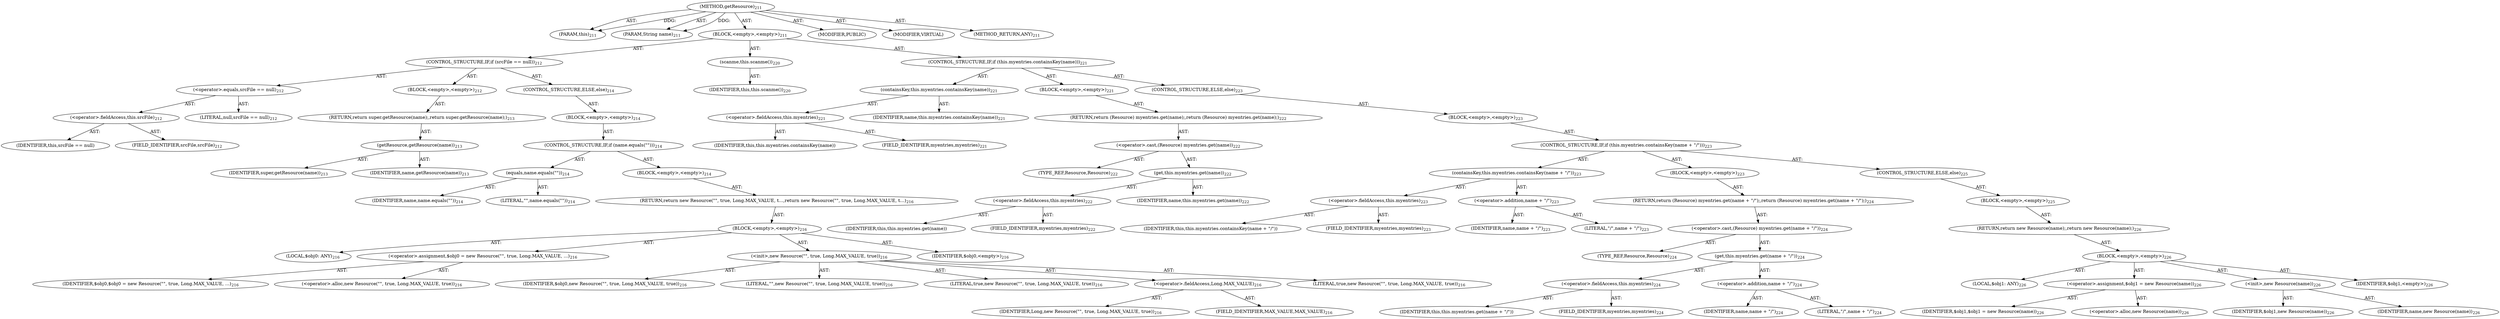 digraph "getResource" {  
"111669149702" [label = <(METHOD,getResource)<SUB>211</SUB>> ]
"115964116997" [label = <(PARAM,this)<SUB>211</SUB>> ]
"115964117002" [label = <(PARAM,String name)<SUB>211</SUB>> ]
"25769803792" [label = <(BLOCK,&lt;empty&gt;,&lt;empty&gt;)<SUB>211</SUB>> ]
"47244640266" [label = <(CONTROL_STRUCTURE,IF,if (srcFile == null))<SUB>212</SUB>> ]
"30064771144" [label = <(&lt;operator&gt;.equals,srcFile == null)<SUB>212</SUB>> ]
"30064771145" [label = <(&lt;operator&gt;.fieldAccess,this.srcFile)<SUB>212</SUB>> ]
"68719476798" [label = <(IDENTIFIER,this,srcFile == null)> ]
"55834574856" [label = <(FIELD_IDENTIFIER,srcFile,srcFile)<SUB>212</SUB>> ]
"90194313226" [label = <(LITERAL,null,srcFile == null)<SUB>212</SUB>> ]
"25769803793" [label = <(BLOCK,&lt;empty&gt;,&lt;empty&gt;)<SUB>212</SUB>> ]
"146028888069" [label = <(RETURN,return super.getResource(name);,return super.getResource(name);)<SUB>213</SUB>> ]
"30064771146" [label = <(getResource,getResource(name))<SUB>213</SUB>> ]
"68719476799" [label = <(IDENTIFIER,super,getResource(name))<SUB>213</SUB>> ]
"68719476800" [label = <(IDENTIFIER,name,getResource(name))<SUB>213</SUB>> ]
"47244640267" [label = <(CONTROL_STRUCTURE,ELSE,else)<SUB>214</SUB>> ]
"25769803794" [label = <(BLOCK,&lt;empty&gt;,&lt;empty&gt;)<SUB>214</SUB>> ]
"47244640268" [label = <(CONTROL_STRUCTURE,IF,if (name.equals(&quot;&quot;)))<SUB>214</SUB>> ]
"30064771147" [label = <(equals,name.equals(&quot;&quot;))<SUB>214</SUB>> ]
"68719476801" [label = <(IDENTIFIER,name,name.equals(&quot;&quot;))<SUB>214</SUB>> ]
"90194313227" [label = <(LITERAL,&quot;&quot;,name.equals(&quot;&quot;))<SUB>214</SUB>> ]
"25769803795" [label = <(BLOCK,&lt;empty&gt;,&lt;empty&gt;)<SUB>214</SUB>> ]
"146028888070" [label = <(RETURN,return new Resource(&quot;&quot;, true, Long.MAX_VALUE, t...,return new Resource(&quot;&quot;, true, Long.MAX_VALUE, t...)<SUB>216</SUB>> ]
"25769803796" [label = <(BLOCK,&lt;empty&gt;,&lt;empty&gt;)<SUB>216</SUB>> ]
"94489280521" [label = <(LOCAL,$obj0: ANY)<SUB>216</SUB>> ]
"30064771148" [label = <(&lt;operator&gt;.assignment,$obj0 = new Resource(&quot;&quot;, true, Long.MAX_VALUE, ...)<SUB>216</SUB>> ]
"68719476802" [label = <(IDENTIFIER,$obj0,$obj0 = new Resource(&quot;&quot;, true, Long.MAX_VALUE, ...)<SUB>216</SUB>> ]
"30064771149" [label = <(&lt;operator&gt;.alloc,new Resource(&quot;&quot;, true, Long.MAX_VALUE, true))<SUB>216</SUB>> ]
"30064771150" [label = <(&lt;init&gt;,new Resource(&quot;&quot;, true, Long.MAX_VALUE, true))<SUB>216</SUB>> ]
"68719476803" [label = <(IDENTIFIER,$obj0,new Resource(&quot;&quot;, true, Long.MAX_VALUE, true))<SUB>216</SUB>> ]
"90194313228" [label = <(LITERAL,&quot;&quot;,new Resource(&quot;&quot;, true, Long.MAX_VALUE, true))<SUB>216</SUB>> ]
"90194313229" [label = <(LITERAL,true,new Resource(&quot;&quot;, true, Long.MAX_VALUE, true))<SUB>216</SUB>> ]
"30064771151" [label = <(&lt;operator&gt;.fieldAccess,Long.MAX_VALUE)<SUB>216</SUB>> ]
"68719476804" [label = <(IDENTIFIER,Long,new Resource(&quot;&quot;, true, Long.MAX_VALUE, true))<SUB>216</SUB>> ]
"55834574857" [label = <(FIELD_IDENTIFIER,MAX_VALUE,MAX_VALUE)<SUB>216</SUB>> ]
"90194313230" [label = <(LITERAL,true,new Resource(&quot;&quot;, true, Long.MAX_VALUE, true))<SUB>216</SUB>> ]
"68719476805" [label = <(IDENTIFIER,$obj0,&lt;empty&gt;)<SUB>216</SUB>> ]
"30064771152" [label = <(scanme,this.scanme())<SUB>220</SUB>> ]
"68719476744" [label = <(IDENTIFIER,this,this.scanme())<SUB>220</SUB>> ]
"47244640269" [label = <(CONTROL_STRUCTURE,IF,if (this.myentries.containsKey(name)))<SUB>221</SUB>> ]
"30064771153" [label = <(containsKey,this.myentries.containsKey(name))<SUB>221</SUB>> ]
"30064771154" [label = <(&lt;operator&gt;.fieldAccess,this.myentries)<SUB>221</SUB>> ]
"68719476806" [label = <(IDENTIFIER,this,this.myentries.containsKey(name))> ]
"55834574858" [label = <(FIELD_IDENTIFIER,myentries,myentries)<SUB>221</SUB>> ]
"68719476807" [label = <(IDENTIFIER,name,this.myentries.containsKey(name))<SUB>221</SUB>> ]
"25769803797" [label = <(BLOCK,&lt;empty&gt;,&lt;empty&gt;)<SUB>221</SUB>> ]
"146028888071" [label = <(RETURN,return (Resource) myentries.get(name);,return (Resource) myentries.get(name);)<SUB>222</SUB>> ]
"30064771155" [label = <(&lt;operator&gt;.cast,(Resource) myentries.get(name))<SUB>222</SUB>> ]
"180388626434" [label = <(TYPE_REF,Resource,Resource)<SUB>222</SUB>> ]
"30064771156" [label = <(get,this.myentries.get(name))<SUB>222</SUB>> ]
"30064771157" [label = <(&lt;operator&gt;.fieldAccess,this.myentries)<SUB>222</SUB>> ]
"68719476808" [label = <(IDENTIFIER,this,this.myentries.get(name))> ]
"55834574859" [label = <(FIELD_IDENTIFIER,myentries,myentries)<SUB>222</SUB>> ]
"68719476809" [label = <(IDENTIFIER,name,this.myentries.get(name))<SUB>222</SUB>> ]
"47244640270" [label = <(CONTROL_STRUCTURE,ELSE,else)<SUB>223</SUB>> ]
"25769803798" [label = <(BLOCK,&lt;empty&gt;,&lt;empty&gt;)<SUB>223</SUB>> ]
"47244640271" [label = <(CONTROL_STRUCTURE,IF,if (this.myentries.containsKey(name + &quot;/&quot;)))<SUB>223</SUB>> ]
"30064771158" [label = <(containsKey,this.myentries.containsKey(name + &quot;/&quot;))<SUB>223</SUB>> ]
"30064771159" [label = <(&lt;operator&gt;.fieldAccess,this.myentries)<SUB>223</SUB>> ]
"68719476810" [label = <(IDENTIFIER,this,this.myentries.containsKey(name + &quot;/&quot;))> ]
"55834574860" [label = <(FIELD_IDENTIFIER,myentries,myentries)<SUB>223</SUB>> ]
"30064771160" [label = <(&lt;operator&gt;.addition,name + &quot;/&quot;)<SUB>223</SUB>> ]
"68719476811" [label = <(IDENTIFIER,name,name + &quot;/&quot;)<SUB>223</SUB>> ]
"90194313231" [label = <(LITERAL,&quot;/&quot;,name + &quot;/&quot;)<SUB>223</SUB>> ]
"25769803799" [label = <(BLOCK,&lt;empty&gt;,&lt;empty&gt;)<SUB>223</SUB>> ]
"146028888072" [label = <(RETURN,return (Resource) myentries.get(name + &quot;/&quot;);,return (Resource) myentries.get(name + &quot;/&quot;);)<SUB>224</SUB>> ]
"30064771161" [label = <(&lt;operator&gt;.cast,(Resource) myentries.get(name + &quot;/&quot;))<SUB>224</SUB>> ]
"180388626435" [label = <(TYPE_REF,Resource,Resource)<SUB>224</SUB>> ]
"30064771162" [label = <(get,this.myentries.get(name + &quot;/&quot;))<SUB>224</SUB>> ]
"30064771163" [label = <(&lt;operator&gt;.fieldAccess,this.myentries)<SUB>224</SUB>> ]
"68719476812" [label = <(IDENTIFIER,this,this.myentries.get(name + &quot;/&quot;))> ]
"55834574861" [label = <(FIELD_IDENTIFIER,myentries,myentries)<SUB>224</SUB>> ]
"30064771164" [label = <(&lt;operator&gt;.addition,name + &quot;/&quot;)<SUB>224</SUB>> ]
"68719476813" [label = <(IDENTIFIER,name,name + &quot;/&quot;)<SUB>224</SUB>> ]
"90194313232" [label = <(LITERAL,&quot;/&quot;,name + &quot;/&quot;)<SUB>224</SUB>> ]
"47244640272" [label = <(CONTROL_STRUCTURE,ELSE,else)<SUB>225</SUB>> ]
"25769803800" [label = <(BLOCK,&lt;empty&gt;,&lt;empty&gt;)<SUB>225</SUB>> ]
"146028888073" [label = <(RETURN,return new Resource(name);,return new Resource(name);)<SUB>226</SUB>> ]
"25769803801" [label = <(BLOCK,&lt;empty&gt;,&lt;empty&gt;)<SUB>226</SUB>> ]
"94489280522" [label = <(LOCAL,$obj1: ANY)<SUB>226</SUB>> ]
"30064771165" [label = <(&lt;operator&gt;.assignment,$obj1 = new Resource(name))<SUB>226</SUB>> ]
"68719476814" [label = <(IDENTIFIER,$obj1,$obj1 = new Resource(name))<SUB>226</SUB>> ]
"30064771166" [label = <(&lt;operator&gt;.alloc,new Resource(name))<SUB>226</SUB>> ]
"30064771167" [label = <(&lt;init&gt;,new Resource(name))<SUB>226</SUB>> ]
"68719476815" [label = <(IDENTIFIER,$obj1,new Resource(name))<SUB>226</SUB>> ]
"68719476816" [label = <(IDENTIFIER,name,new Resource(name))<SUB>226</SUB>> ]
"68719476817" [label = <(IDENTIFIER,$obj1,&lt;empty&gt;)<SUB>226</SUB>> ]
"133143986192" [label = <(MODIFIER,PUBLIC)> ]
"133143986193" [label = <(MODIFIER,VIRTUAL)> ]
"128849018886" [label = <(METHOD_RETURN,ANY)<SUB>211</SUB>> ]
  "111669149702" -> "115964116997"  [ label = "AST: "] 
  "111669149702" -> "115964117002"  [ label = "AST: "] 
  "111669149702" -> "25769803792"  [ label = "AST: "] 
  "111669149702" -> "133143986192"  [ label = "AST: "] 
  "111669149702" -> "133143986193"  [ label = "AST: "] 
  "111669149702" -> "128849018886"  [ label = "AST: "] 
  "25769803792" -> "47244640266"  [ label = "AST: "] 
  "25769803792" -> "30064771152"  [ label = "AST: "] 
  "25769803792" -> "47244640269"  [ label = "AST: "] 
  "47244640266" -> "30064771144"  [ label = "AST: "] 
  "47244640266" -> "25769803793"  [ label = "AST: "] 
  "47244640266" -> "47244640267"  [ label = "AST: "] 
  "30064771144" -> "30064771145"  [ label = "AST: "] 
  "30064771144" -> "90194313226"  [ label = "AST: "] 
  "30064771145" -> "68719476798"  [ label = "AST: "] 
  "30064771145" -> "55834574856"  [ label = "AST: "] 
  "25769803793" -> "146028888069"  [ label = "AST: "] 
  "146028888069" -> "30064771146"  [ label = "AST: "] 
  "30064771146" -> "68719476799"  [ label = "AST: "] 
  "30064771146" -> "68719476800"  [ label = "AST: "] 
  "47244640267" -> "25769803794"  [ label = "AST: "] 
  "25769803794" -> "47244640268"  [ label = "AST: "] 
  "47244640268" -> "30064771147"  [ label = "AST: "] 
  "47244640268" -> "25769803795"  [ label = "AST: "] 
  "30064771147" -> "68719476801"  [ label = "AST: "] 
  "30064771147" -> "90194313227"  [ label = "AST: "] 
  "25769803795" -> "146028888070"  [ label = "AST: "] 
  "146028888070" -> "25769803796"  [ label = "AST: "] 
  "25769803796" -> "94489280521"  [ label = "AST: "] 
  "25769803796" -> "30064771148"  [ label = "AST: "] 
  "25769803796" -> "30064771150"  [ label = "AST: "] 
  "25769803796" -> "68719476805"  [ label = "AST: "] 
  "30064771148" -> "68719476802"  [ label = "AST: "] 
  "30064771148" -> "30064771149"  [ label = "AST: "] 
  "30064771150" -> "68719476803"  [ label = "AST: "] 
  "30064771150" -> "90194313228"  [ label = "AST: "] 
  "30064771150" -> "90194313229"  [ label = "AST: "] 
  "30064771150" -> "30064771151"  [ label = "AST: "] 
  "30064771150" -> "90194313230"  [ label = "AST: "] 
  "30064771151" -> "68719476804"  [ label = "AST: "] 
  "30064771151" -> "55834574857"  [ label = "AST: "] 
  "30064771152" -> "68719476744"  [ label = "AST: "] 
  "47244640269" -> "30064771153"  [ label = "AST: "] 
  "47244640269" -> "25769803797"  [ label = "AST: "] 
  "47244640269" -> "47244640270"  [ label = "AST: "] 
  "30064771153" -> "30064771154"  [ label = "AST: "] 
  "30064771153" -> "68719476807"  [ label = "AST: "] 
  "30064771154" -> "68719476806"  [ label = "AST: "] 
  "30064771154" -> "55834574858"  [ label = "AST: "] 
  "25769803797" -> "146028888071"  [ label = "AST: "] 
  "146028888071" -> "30064771155"  [ label = "AST: "] 
  "30064771155" -> "180388626434"  [ label = "AST: "] 
  "30064771155" -> "30064771156"  [ label = "AST: "] 
  "30064771156" -> "30064771157"  [ label = "AST: "] 
  "30064771156" -> "68719476809"  [ label = "AST: "] 
  "30064771157" -> "68719476808"  [ label = "AST: "] 
  "30064771157" -> "55834574859"  [ label = "AST: "] 
  "47244640270" -> "25769803798"  [ label = "AST: "] 
  "25769803798" -> "47244640271"  [ label = "AST: "] 
  "47244640271" -> "30064771158"  [ label = "AST: "] 
  "47244640271" -> "25769803799"  [ label = "AST: "] 
  "47244640271" -> "47244640272"  [ label = "AST: "] 
  "30064771158" -> "30064771159"  [ label = "AST: "] 
  "30064771158" -> "30064771160"  [ label = "AST: "] 
  "30064771159" -> "68719476810"  [ label = "AST: "] 
  "30064771159" -> "55834574860"  [ label = "AST: "] 
  "30064771160" -> "68719476811"  [ label = "AST: "] 
  "30064771160" -> "90194313231"  [ label = "AST: "] 
  "25769803799" -> "146028888072"  [ label = "AST: "] 
  "146028888072" -> "30064771161"  [ label = "AST: "] 
  "30064771161" -> "180388626435"  [ label = "AST: "] 
  "30064771161" -> "30064771162"  [ label = "AST: "] 
  "30064771162" -> "30064771163"  [ label = "AST: "] 
  "30064771162" -> "30064771164"  [ label = "AST: "] 
  "30064771163" -> "68719476812"  [ label = "AST: "] 
  "30064771163" -> "55834574861"  [ label = "AST: "] 
  "30064771164" -> "68719476813"  [ label = "AST: "] 
  "30064771164" -> "90194313232"  [ label = "AST: "] 
  "47244640272" -> "25769803800"  [ label = "AST: "] 
  "25769803800" -> "146028888073"  [ label = "AST: "] 
  "146028888073" -> "25769803801"  [ label = "AST: "] 
  "25769803801" -> "94489280522"  [ label = "AST: "] 
  "25769803801" -> "30064771165"  [ label = "AST: "] 
  "25769803801" -> "30064771167"  [ label = "AST: "] 
  "25769803801" -> "68719476817"  [ label = "AST: "] 
  "30064771165" -> "68719476814"  [ label = "AST: "] 
  "30064771165" -> "30064771166"  [ label = "AST: "] 
  "30064771167" -> "68719476815"  [ label = "AST: "] 
  "30064771167" -> "68719476816"  [ label = "AST: "] 
  "111669149702" -> "115964116997"  [ label = "DDG: "] 
  "111669149702" -> "115964117002"  [ label = "DDG: "] 
}
